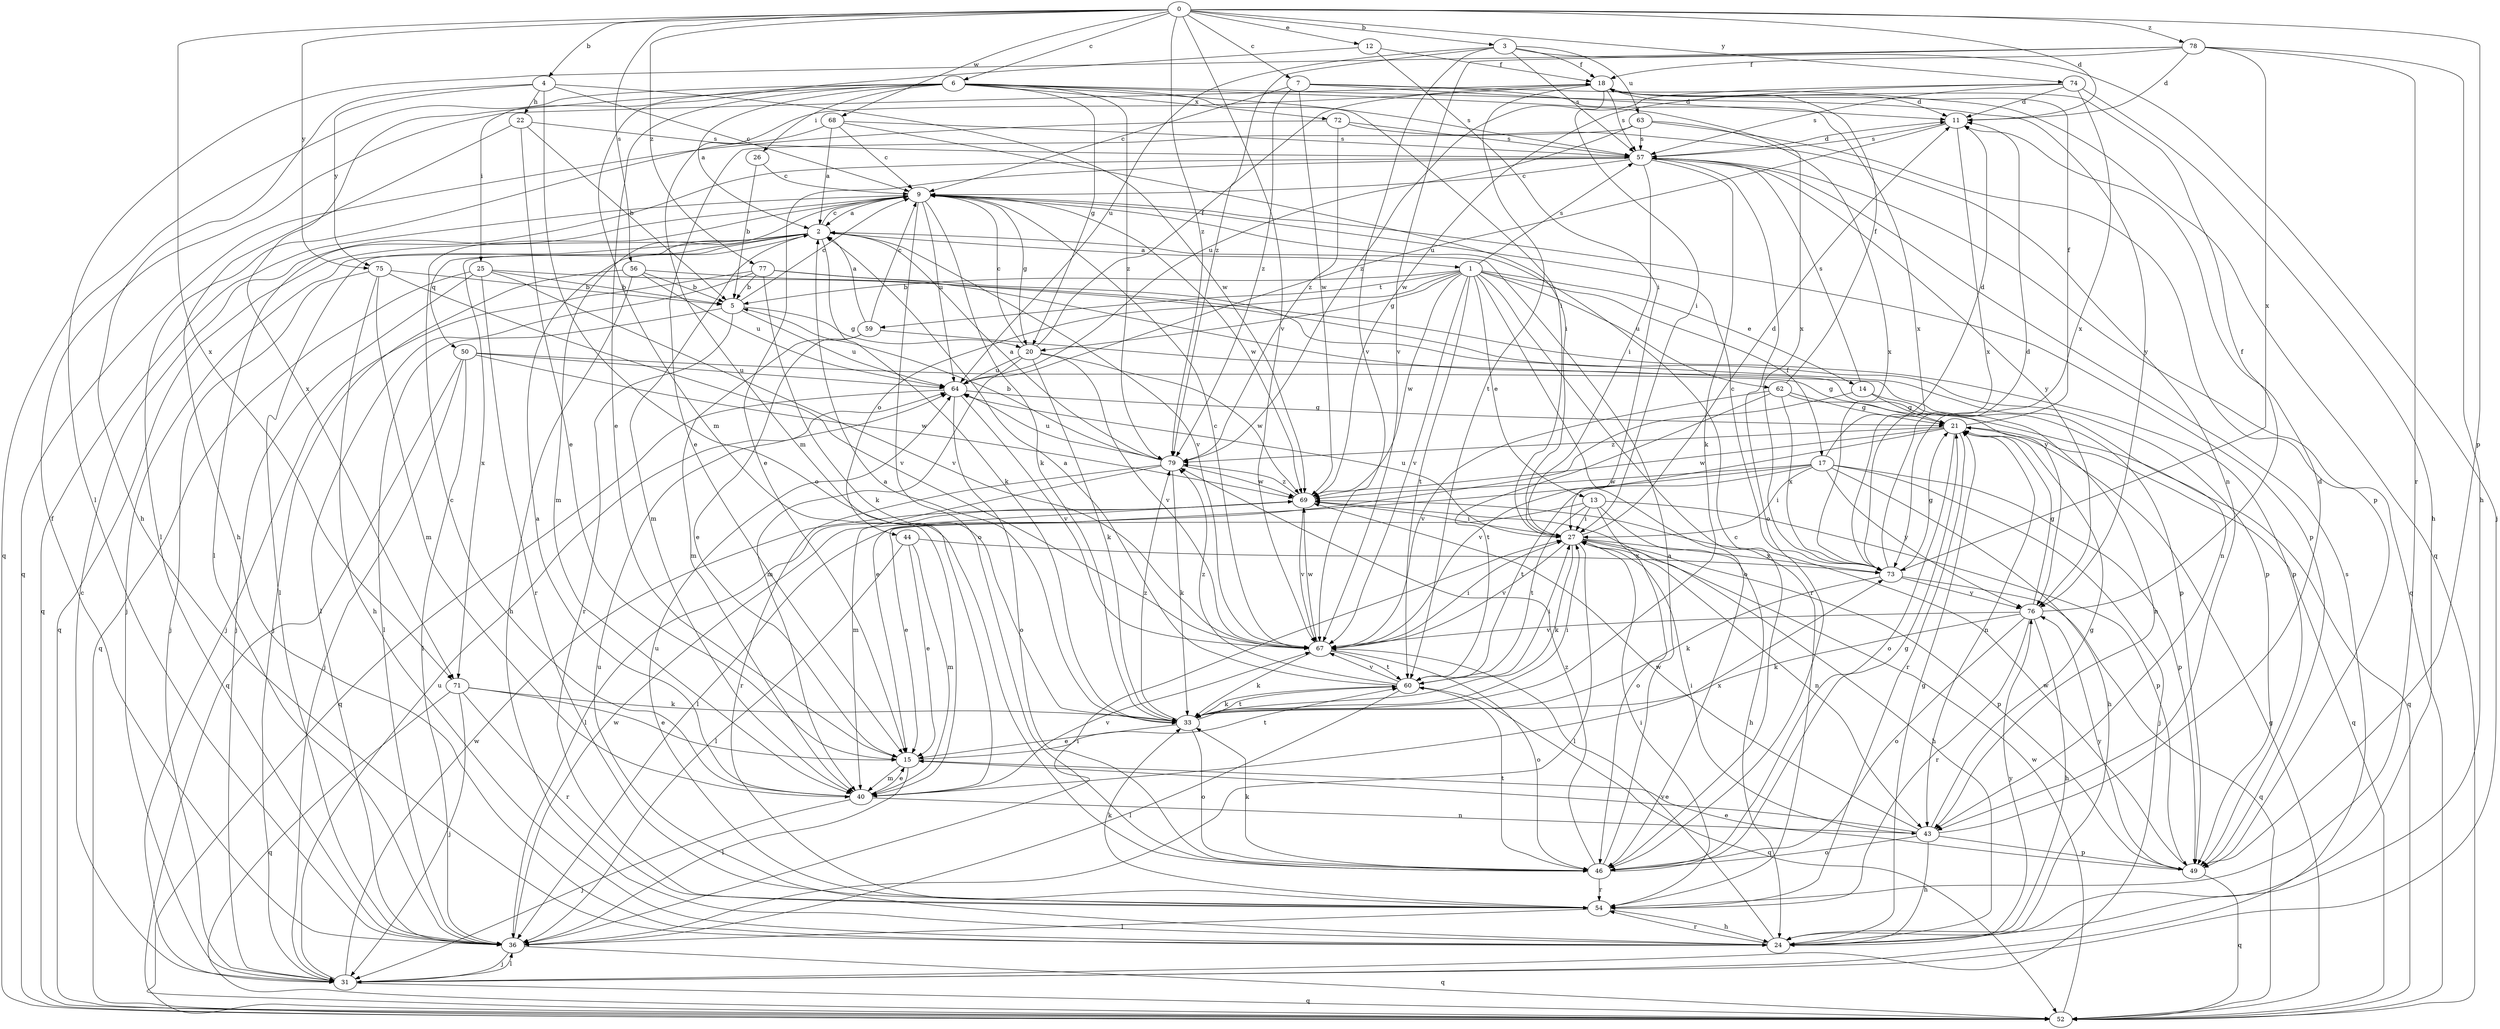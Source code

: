 strict digraph  {
0;
1;
2;
3;
4;
5;
6;
7;
9;
11;
12;
13;
14;
15;
17;
18;
20;
21;
22;
24;
25;
26;
27;
31;
33;
36;
40;
43;
44;
46;
49;
50;
52;
54;
56;
57;
59;
60;
62;
63;
64;
67;
68;
69;
71;
72;
73;
74;
75;
76;
77;
78;
79;
0 -> 3  [label=b];
0 -> 4  [label=b];
0 -> 6  [label=c];
0 -> 7  [label=c];
0 -> 11  [label=d];
0 -> 12  [label=e];
0 -> 49  [label=p];
0 -> 56  [label=s];
0 -> 67  [label=v];
0 -> 68  [label=w];
0 -> 71  [label=x];
0 -> 74  [label=y];
0 -> 75  [label=y];
0 -> 77  [label=z];
0 -> 78  [label=z];
0 -> 79  [label=z];
1 -> 5  [label=b];
1 -> 13  [label=e];
1 -> 14  [label=e];
1 -> 17  [label=f];
1 -> 20  [label=g];
1 -> 44  [label=o];
1 -> 46  [label=o];
1 -> 54  [label=r];
1 -> 57  [label=s];
1 -> 59  [label=t];
1 -> 60  [label=t];
1 -> 62  [label=u];
1 -> 67  [label=v];
1 -> 69  [label=w];
2 -> 1  [label=a];
2 -> 9  [label=c];
2 -> 31  [label=j];
2 -> 33  [label=k];
2 -> 36  [label=l];
2 -> 40  [label=m];
2 -> 50  [label=q];
2 -> 52  [label=q];
2 -> 67  [label=v];
2 -> 71  [label=x];
3 -> 18  [label=f];
3 -> 31  [label=j];
3 -> 57  [label=s];
3 -> 63  [label=u];
3 -> 64  [label=u];
3 -> 67  [label=v];
3 -> 79  [label=z];
4 -> 9  [label=c];
4 -> 22  [label=h];
4 -> 24  [label=h];
4 -> 46  [label=o];
4 -> 69  [label=w];
4 -> 75  [label=y];
5 -> 9  [label=c];
5 -> 20  [label=g];
5 -> 36  [label=l];
5 -> 54  [label=r];
5 -> 64  [label=u];
6 -> 2  [label=a];
6 -> 15  [label=e];
6 -> 20  [label=g];
6 -> 25  [label=i];
6 -> 26  [label=i];
6 -> 27  [label=i];
6 -> 52  [label=q];
6 -> 57  [label=s];
6 -> 71  [label=x];
6 -> 72  [label=x];
6 -> 73  [label=x];
6 -> 76  [label=y];
6 -> 79  [label=z];
7 -> 9  [label=c];
7 -> 11  [label=d];
7 -> 52  [label=q];
7 -> 69  [label=w];
7 -> 73  [label=x];
7 -> 79  [label=z];
9 -> 2  [label=a];
9 -> 20  [label=g];
9 -> 33  [label=k];
9 -> 40  [label=m];
9 -> 46  [label=o];
9 -> 49  [label=p];
9 -> 52  [label=q];
9 -> 64  [label=u];
9 -> 69  [label=w];
11 -> 57  [label=s];
11 -> 64  [label=u];
11 -> 73  [label=x];
12 -> 18  [label=f];
12 -> 27  [label=i];
12 -> 40  [label=m];
13 -> 15  [label=e];
13 -> 24  [label=h];
13 -> 27  [label=i];
13 -> 46  [label=o];
13 -> 49  [label=p];
13 -> 60  [label=t];
14 -> 15  [label=e];
14 -> 21  [label=g];
14 -> 43  [label=n];
14 -> 57  [label=s];
15 -> 36  [label=l];
15 -> 40  [label=m];
15 -> 60  [label=t];
17 -> 11  [label=d];
17 -> 24  [label=h];
17 -> 27  [label=i];
17 -> 31  [label=j];
17 -> 36  [label=l];
17 -> 49  [label=p];
17 -> 60  [label=t];
17 -> 69  [label=w];
17 -> 76  [label=y];
18 -> 11  [label=d];
18 -> 27  [label=i];
18 -> 40  [label=m];
18 -> 57  [label=s];
18 -> 60  [label=t];
20 -> 9  [label=c];
20 -> 18  [label=f];
20 -> 33  [label=k];
20 -> 40  [label=m];
20 -> 64  [label=u];
20 -> 67  [label=v];
20 -> 69  [label=w];
21 -> 18  [label=f];
21 -> 43  [label=n];
21 -> 46  [label=o];
21 -> 52  [label=q];
21 -> 54  [label=r];
21 -> 67  [label=v];
21 -> 69  [label=w];
21 -> 79  [label=z];
22 -> 5  [label=b];
22 -> 15  [label=e];
22 -> 24  [label=h];
22 -> 57  [label=s];
24 -> 21  [label=g];
24 -> 54  [label=r];
24 -> 64  [label=u];
24 -> 67  [label=v];
24 -> 76  [label=y];
25 -> 5  [label=b];
25 -> 31  [label=j];
25 -> 49  [label=p];
25 -> 52  [label=q];
25 -> 54  [label=r];
25 -> 67  [label=v];
26 -> 5  [label=b];
26 -> 9  [label=c];
27 -> 11  [label=d];
27 -> 24  [label=h];
27 -> 33  [label=k];
27 -> 36  [label=l];
27 -> 43  [label=n];
27 -> 49  [label=p];
27 -> 64  [label=u];
27 -> 67  [label=v];
27 -> 73  [label=x];
31 -> 9  [label=c];
31 -> 36  [label=l];
31 -> 52  [label=q];
31 -> 57  [label=s];
31 -> 64  [label=u];
31 -> 69  [label=w];
33 -> 2  [label=a];
33 -> 15  [label=e];
33 -> 27  [label=i];
33 -> 46  [label=o];
33 -> 60  [label=t];
33 -> 79  [label=z];
36 -> 18  [label=f];
36 -> 27  [label=i];
36 -> 31  [label=j];
36 -> 52  [label=q];
36 -> 69  [label=w];
40 -> 2  [label=a];
40 -> 9  [label=c];
40 -> 15  [label=e];
40 -> 31  [label=j];
40 -> 43  [label=n];
40 -> 67  [label=v];
40 -> 73  [label=x];
43 -> 11  [label=d];
43 -> 15  [label=e];
43 -> 21  [label=g];
43 -> 24  [label=h];
43 -> 27  [label=i];
43 -> 46  [label=o];
43 -> 49  [label=p];
43 -> 69  [label=w];
44 -> 15  [label=e];
44 -> 36  [label=l];
44 -> 40  [label=m];
44 -> 73  [label=x];
46 -> 2  [label=a];
46 -> 9  [label=c];
46 -> 21  [label=g];
46 -> 33  [label=k];
46 -> 54  [label=r];
46 -> 60  [label=t];
46 -> 79  [label=z];
49 -> 15  [label=e];
49 -> 52  [label=q];
49 -> 69  [label=w];
49 -> 76  [label=y];
50 -> 21  [label=g];
50 -> 31  [label=j];
50 -> 36  [label=l];
50 -> 52  [label=q];
50 -> 64  [label=u];
50 -> 69  [label=w];
52 -> 21  [label=g];
52 -> 69  [label=w];
54 -> 24  [label=h];
54 -> 27  [label=i];
54 -> 33  [label=k];
54 -> 36  [label=l];
54 -> 64  [label=u];
56 -> 5  [label=b];
56 -> 24  [label=h];
56 -> 31  [label=j];
56 -> 49  [label=p];
56 -> 64  [label=u];
57 -> 9  [label=c];
57 -> 11  [label=d];
57 -> 15  [label=e];
57 -> 27  [label=i];
57 -> 33  [label=k];
57 -> 36  [label=l];
57 -> 46  [label=o];
57 -> 52  [label=q];
57 -> 76  [label=y];
59 -> 2  [label=a];
59 -> 9  [label=c];
59 -> 15  [label=e];
59 -> 40  [label=m];
59 -> 49  [label=p];
60 -> 2  [label=a];
60 -> 27  [label=i];
60 -> 33  [label=k];
60 -> 36  [label=l];
60 -> 52  [label=q];
60 -> 67  [label=v];
60 -> 79  [label=z];
62 -> 18  [label=f];
62 -> 21  [label=g];
62 -> 52  [label=q];
62 -> 60  [label=t];
62 -> 67  [label=v];
62 -> 73  [label=x];
63 -> 15  [label=e];
63 -> 49  [label=p];
63 -> 57  [label=s];
63 -> 64  [label=u];
63 -> 73  [label=x];
64 -> 21  [label=g];
64 -> 46  [label=o];
64 -> 52  [label=q];
64 -> 67  [label=v];
67 -> 9  [label=c];
67 -> 27  [label=i];
67 -> 33  [label=k];
67 -> 46  [label=o];
67 -> 60  [label=t];
67 -> 69  [label=w];
68 -> 2  [label=a];
68 -> 9  [label=c];
68 -> 27  [label=i];
68 -> 36  [label=l];
68 -> 57  [label=s];
69 -> 27  [label=i];
69 -> 36  [label=l];
69 -> 67  [label=v];
69 -> 79  [label=z];
71 -> 15  [label=e];
71 -> 31  [label=j];
71 -> 33  [label=k];
71 -> 52  [label=q];
71 -> 54  [label=r];
72 -> 43  [label=n];
72 -> 52  [label=q];
72 -> 57  [label=s];
72 -> 79  [label=z];
73 -> 9  [label=c];
73 -> 11  [label=d];
73 -> 21  [label=g];
73 -> 33  [label=k];
73 -> 52  [label=q];
73 -> 76  [label=y];
74 -> 11  [label=d];
74 -> 24  [label=h];
74 -> 57  [label=s];
74 -> 69  [label=w];
74 -> 73  [label=x];
74 -> 79  [label=z];
75 -> 5  [label=b];
75 -> 24  [label=h];
75 -> 31  [label=j];
75 -> 40  [label=m];
75 -> 67  [label=v];
76 -> 18  [label=f];
76 -> 21  [label=g];
76 -> 24  [label=h];
76 -> 33  [label=k];
76 -> 46  [label=o];
76 -> 54  [label=r];
76 -> 67  [label=v];
77 -> 5  [label=b];
77 -> 31  [label=j];
77 -> 33  [label=k];
77 -> 36  [label=l];
77 -> 43  [label=n];
77 -> 76  [label=y];
78 -> 11  [label=d];
78 -> 18  [label=f];
78 -> 24  [label=h];
78 -> 36  [label=l];
78 -> 54  [label=r];
78 -> 67  [label=v];
78 -> 73  [label=x];
79 -> 2  [label=a];
79 -> 5  [label=b];
79 -> 33  [label=k];
79 -> 40  [label=m];
79 -> 54  [label=r];
79 -> 64  [label=u];
79 -> 69  [label=w];
}
